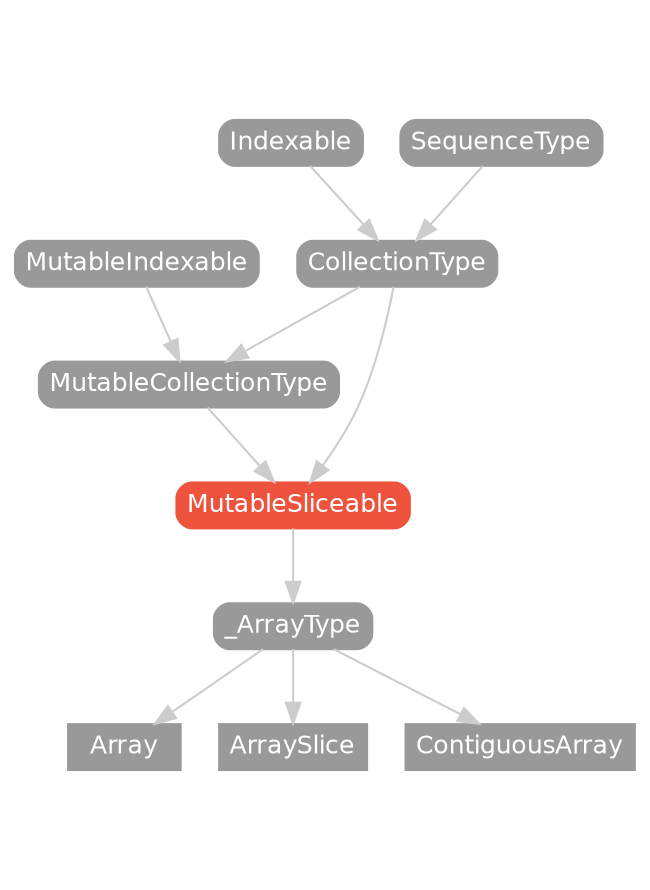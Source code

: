 strict digraph "MutableSliceable - Type Hierarchy - SwiftDoc.org" {
    pad="0.1,0.8"
    node [shape=box, style="filled,rounded", color="#999999", fillcolor="#999999", fontcolor=white, fontname=Helvetica, fontnames="Helvetica,sansserif", fontsize=12, margin="0.07,0.05", height="0.3"]
    edge [color="#cccccc"]
    "Array" [URL="/type/Array/", style=filled]
    "ArraySlice" [URL="/type/ArraySlice/", style=filled]
    "CollectionType" [URL="/protocol/CollectionType/"]
    "ContiguousArray" [URL="/type/ContiguousArray/", style=filled]
    "Indexable" [URL="/protocol/Indexable/"]
    "MutableCollectionType" [URL="/protocol/MutableCollectionType/"]
    "MutableIndexable" [URL="/protocol/MutableIndexable/"]
    "MutableSliceable" [URL="/protocol/MutableSliceable/", style="filled,rounded", fillcolor="#ee543d", color="#ee543d"]
    "SequenceType" [URL="/protocol/SequenceType/"]
    "_ArrayType" [URL="/protocol/_ArrayType/"]    "MutableSliceable" -> "_ArrayType"
    "_ArrayType" -> "Array"
    "_ArrayType" -> "ArraySlice"
    "_ArrayType" -> "ContiguousArray"
    "CollectionType" -> "MutableSliceable"
    "MutableCollectionType" -> "MutableSliceable"
    "Indexable" -> "CollectionType"
    "SequenceType" -> "CollectionType"
    "MutableIndexable" -> "MutableCollectionType"
    "CollectionType" -> "MutableCollectionType"
    "Indexable" -> "CollectionType"
    "SequenceType" -> "CollectionType"
    subgraph Types {
        rank = max; "Array"; "ArraySlice"; "ContiguousArray";
    }
}